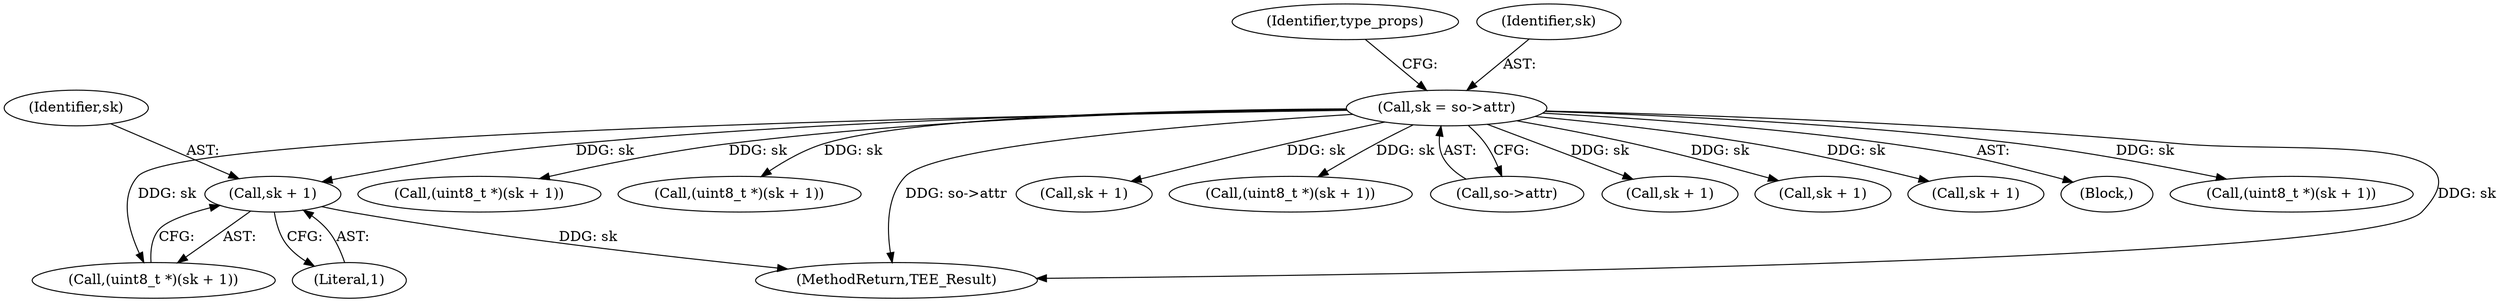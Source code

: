 digraph "0_optee_os_a637243270fc1faae16de059091795c32d86e65e@pointer" {
"1000504" [label="(Call,sk + 1)"];
"1000221" [label="(Call,sk = so->attr)"];
"1000823" [label="(Call,(uint8_t *)(sk + 1))"];
"1000504" [label="(Call,sk + 1)"];
"1000227" [label="(Identifier,type_props)"];
"1000859" [label="(MethodReturn,TEE_Result)"];
"1000506" [label="(Literal,1)"];
"1000722" [label="(Call,(uint8_t *)(sk + 1))"];
"1000221" [label="(Call,sk = so->attr)"];
"1000502" [label="(Call,(uint8_t *)(sk + 1))"];
"1000338" [label="(Call,sk + 1)"];
"1000625" [label="(Call,(uint8_t *)(sk + 1))"];
"1000223" [label="(Call,so->attr)"];
"1000724" [label="(Call,sk + 1)"];
"1000505" [label="(Identifier,sk)"];
"1000825" [label="(Call,sk + 1)"];
"1000627" [label="(Call,sk + 1)"];
"1000222" [label="(Identifier,sk)"];
"1000113" [label="(Block,)"];
"1000336" [label="(Call,(uint8_t *)(sk + 1))"];
"1000504" -> "1000502"  [label="AST: "];
"1000504" -> "1000506"  [label="CFG: "];
"1000505" -> "1000504"  [label="AST: "];
"1000506" -> "1000504"  [label="AST: "];
"1000502" -> "1000504"  [label="CFG: "];
"1000504" -> "1000859"  [label="DDG: sk"];
"1000221" -> "1000504"  [label="DDG: sk"];
"1000221" -> "1000113"  [label="AST: "];
"1000221" -> "1000223"  [label="CFG: "];
"1000222" -> "1000221"  [label="AST: "];
"1000223" -> "1000221"  [label="AST: "];
"1000227" -> "1000221"  [label="CFG: "];
"1000221" -> "1000859"  [label="DDG: so->attr"];
"1000221" -> "1000859"  [label="DDG: sk"];
"1000221" -> "1000336"  [label="DDG: sk"];
"1000221" -> "1000338"  [label="DDG: sk"];
"1000221" -> "1000502"  [label="DDG: sk"];
"1000221" -> "1000625"  [label="DDG: sk"];
"1000221" -> "1000627"  [label="DDG: sk"];
"1000221" -> "1000722"  [label="DDG: sk"];
"1000221" -> "1000724"  [label="DDG: sk"];
"1000221" -> "1000823"  [label="DDG: sk"];
"1000221" -> "1000825"  [label="DDG: sk"];
}
